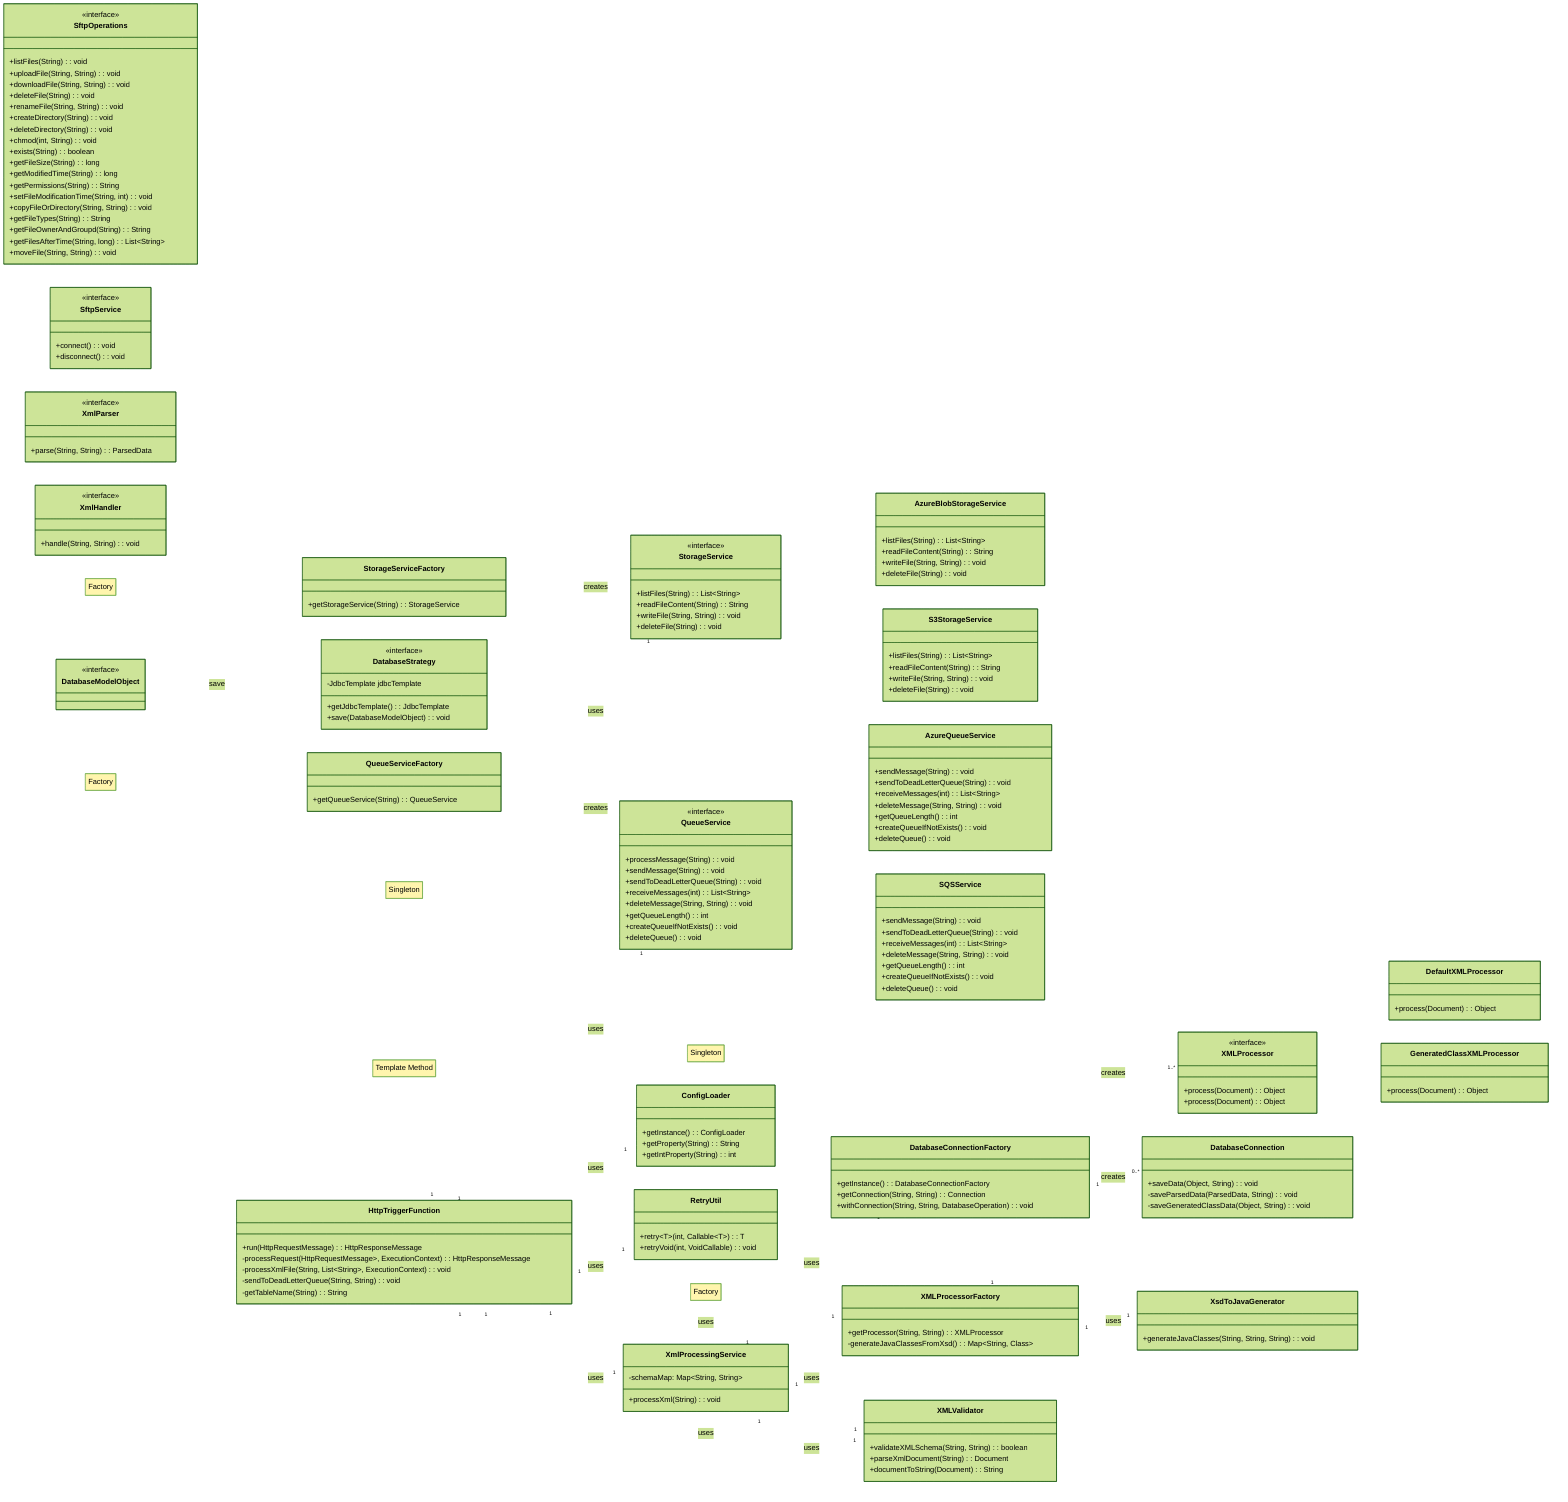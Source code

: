 %%{
  init: {
    "theme": "forest",
    "themeVariables": {
      "primaryColor": "#228b22",
      "primaryTextColor": "#000000",
      "primaryBorderColor": "#006400",
      "lineColor": "#ffffff",
      "secondaryColor": "#8fbc8f",
      "tertiaryColor": "#e0ffe0"
    },
    "flowchart": {
      "curve": "linear"
    }
  }
}%%
classDiagram
    direction LR
%% Core Components
    class HttpTriggerFunction {
        +run(HttpRequestMessage): HttpResponseMessage
        -processRequest(HttpRequestMessage<Optional<String>>, ExecutionContext): HttpResponseMessage
        -processXmlFile(String, List~String~, ExecutionContext): void
        -sendToDeadLetterQueue(String, String): void
        -getTableName(String): String
    }
    class XmlProcessingService {
        -schemaMap: Map~String, String~
        +processXml(String): void
    }
    HttpTriggerFunction "1" --> "1" XmlProcessingService: uses
%% Interfaces
    class XMLProcessor {
        <<interface>>
        +process(Document): Object
    }
    class StorageService {
        <<interface>>
        +listFiles(String): List~String~
        +readFileContent(String): String
        +writeFile(String, String): void
        +deleteFile(String): void
    }
    class QueueService {
        <<interface>>
        +processMessage(String): void
        +sendMessage(String): void
        +sendToDeadLetterQueue(String): void
        +receiveMessages(int): List~String~
        +deleteMessage(String, String): void
        +getQueueLength(): int
        +createQueueIfNotExists(): void
        +deleteQueue(): void
    }
    class SftpOperations {
        <<interface>>
        +listFiles(String): void
        +uploadFile(String, String): void
        +downloadFile(String, String): void
        +deleteFile(String): void
        +renameFile(String, String): void
        +createDirectory(String): void
        +deleteDirectory(String): void
        +chmod(int, String): void
        +exists(String): boolean
        +getFileSize(String): long
        +getModifiedTime(String): long
        +getPermissions(String): String
        +setFileModificationTime(String, int): void
        +copyFileOrDirectory(String, String): void
        +getFileTypes(String): String
        +getFileOwnerAndGroupd(String): String
        +getFilesAfterTime(String, long): List~String~
        +moveFile(String, String): void
    }
    class SftpService {
        <<interface>>
        +connect(): void
        +disconnect(): void
    }
    class DatabaseStrategy {
        <<interface>>
        +getJdbcTemplate(): JdbcTemplate
        +save(DatabaseModelObject): void
    }

    class XMLProcessor {
        <<interface>>
        +process(Document): Object
    }
    class XmlParser {
        <<interface>>
        +parse(String, String): ParsedData
    }
    class XmlHandler {
        <<interface>>
        +handle(String, String): void
    }
    class DatabaseModelObject {
        <<interface>>
    }

%% Implementations
    class DefaultXMLProcessor {
        +process(Document): Object
    }
    class GeneratedClassXMLProcessor {
        +process(Document): Object
    }
    class AzureBlobStorageService {
        +listFiles(String): List~String~
        +readFileContent(String): String
        +writeFile(String, String): void
        +deleteFile(String): void
    }
    class S3StorageService {
        +listFiles(String): List~String~
        +readFileContent(String): String
        +writeFile(String, String): void
        +deleteFile(String): void
    }
    class AzureQueueService {
        +sendMessage(String): void
        +sendToDeadLetterQueue(String): void
        +receiveMessages(int): List~String~
        +deleteMessage(String, String): void
        +getQueueLength(): int
        +createQueueIfNotExists(): void
        +deleteQueue(): void
    }
    class SQSService {
        +sendMessage(String): void
        +sendToDeadLetterQueue(String): void
        +receiveMessages(int): List~String~
        +deleteMessage(String, String): void
        +getQueueLength(): int
        +createQueueIfNotExists(): void
        +deleteQueue(): void
    }

    DatabaseStrategy: -JdbcTemplate jdbcTemplate
    DatabaseModelObject <|.. DatabaseStrategy: save
    XMLProcessor <|.. DefaultXMLProcessor
    XMLProcessor <|.. GeneratedClassXMLProcessor
    StorageService <|.. AzureBlobStorageService
    StorageService <|.. S3StorageService
    QueueService <|.. AzureQueueService
    QueueService <|.. SQSService
%% Database
    class DatabaseConnectionFactory {
        +getInstance(): DatabaseConnectionFactory
        +getConnection(String, String): Connection
        +withConnection(String, String, DatabaseOperation): void
    }
    class DatabaseConnection {
        +saveData(Object, String): void
        -saveParsedData(ParsedData, String): void
        -saveGeneratedClassData(Object, String): void
    }
    DatabaseConnectionFactory "1" --> "0..*" DatabaseConnection: creates
%% Factories
    class XMLProcessorFactory {
        +getProcessor(String, String): XMLProcessor
        -generateJavaClassesFromXsd(): Map~String, Class~
    }
    class StorageServiceFactory {
        +getStorageService(String): StorageService
    }
    class QueueServiceFactory {
        +getQueueService(String): QueueService
    }
    XMLProcessorFactory "1" --> "1..*" XMLProcessor: creates
    StorageServiceFactory ..> StorageService: creates
    QueueServiceFactory ..> QueueService: creates
%% Utilities
    class ConfigLoader {
        +getInstance(): ConfigLoader
        +getProperty(String): String
        +getIntProperty(String): int
    }
    class RetryUtil {
        +retry~T~(int, Callable~T~): T
        +retryVoid(int, VoidCallable): void
    }
    class XMLValidator {
        +validateXMLSchema(String, String): boolean
        +parseXmlDocument(String): Document
        +documentToString(Document): String
    }
    class XsdToJavaGenerator {
        +generateJavaClasses(String, String, String): void
    }

%% Relationships between components
    HttpTriggerFunction "1" --> "1" XMLProcessorFactory: uses
    HttpTriggerFunction "1" --> "1" StorageService: uses
    HttpTriggerFunction "1" --> "1" QueueService: uses
    XmlProcessingService "1" --> "1" XMLProcessorFactory: uses
    XmlProcessingService "1" --> "1" DatabaseConnectionFactory: uses
    XMLProcessorFactory "1" --> "1" XsdToJavaGenerator: uses
    HttpTriggerFunction "1" --> "1" ConfigLoader: uses
    HttpTriggerFunction "1" --> "1" RetryUtil: uses
    HttpTriggerFunction "1" --> "1" XMLValidator: uses
    XmlProcessingService "1" --> "1" XMLValidator: uses
%% Design Patterns
    note for ConfigLoader "Singleton"
    note for DatabaseConnectionFactory "Singleton"
    note for XMLProcessorFactory "Factory"
    note for StorageServiceFactory "Factory"
    note for QueueServiceFactory "Factory"
    note for RetryUtil "Template Method"